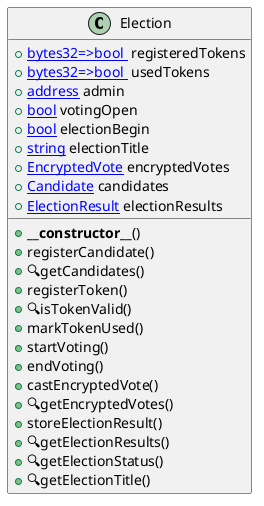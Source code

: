 @startuml Election
' -- generated by: https://marketplace.visualstudio.com/items?itemName=tintinweb.solidity-visual-auditor
'
' -- for auto-render install: https://marketplace.visualstudio.com/items?itemName=jebbs.plantuml
' -- options --



' -- classes --


class Election {
    ' -- inheritance --

    ' -- usingFor --

    ' -- vars --
	+[[mapping bytes32=>bool ]] registeredTokens
	+[[mapping bytes32=>bool ]] usedTokens
	+[[address]] admin
	+[[bool]] votingOpen
	+[[bool]] electionBegin
	+[[string]] electionTitle
	+[[EncryptedVote]] encryptedVotes
	+[[Candidate]] candidates
	+[[ElectionResult]] electionResults

    ' -- methods --
	+**__constructor__**()
	+registerCandidate()
	+🔍getCandidates()
	+registerToken()
	+🔍isTokenValid()
	+markTokenUsed()
	+startVoting()
	+endVoting()
	+castEncryptedVote()
	+🔍getEncryptedVotes()
	+storeElectionResult()
	+🔍getElectionResults()
	+🔍getElectionStatus()
	+🔍getElectionTitle()

}
' -- inheritance / usingFor --

@enduml